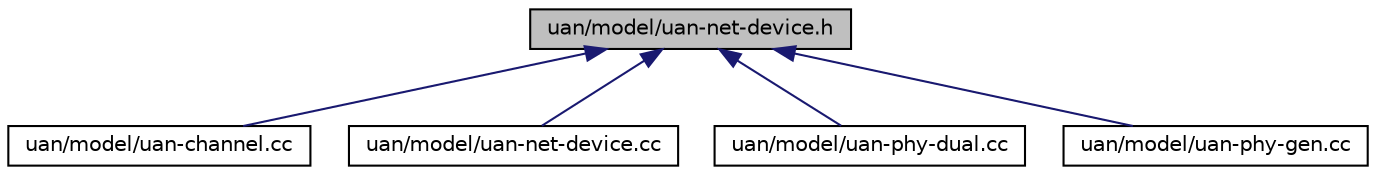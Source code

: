 digraph "uan/model/uan-net-device.h"
{
  edge [fontname="Helvetica",fontsize="10",labelfontname="Helvetica",labelfontsize="10"];
  node [fontname="Helvetica",fontsize="10",shape=record];
  Node1 [label="uan/model/uan-net-device.h",height=0.2,width=0.4,color="black", fillcolor="grey75", style="filled", fontcolor="black"];
  Node1 -> Node2 [dir="back",color="midnightblue",fontsize="10",style="solid"];
  Node2 [label="uan/model/uan-channel.cc",height=0.2,width=0.4,color="black", fillcolor="white", style="filled",URL="$d9/d2f/uan-channel_8cc.html"];
  Node1 -> Node3 [dir="back",color="midnightblue",fontsize="10",style="solid"];
  Node3 [label="uan/model/uan-net-device.cc",height=0.2,width=0.4,color="black", fillcolor="white", style="filled",URL="$d8/dce/uan-net-device_8cc.html"];
  Node1 -> Node4 [dir="back",color="midnightblue",fontsize="10",style="solid"];
  Node4 [label="uan/model/uan-phy-dual.cc",height=0.2,width=0.4,color="black", fillcolor="white", style="filled",URL="$dd/d63/uan-phy-dual_8cc.html"];
  Node1 -> Node5 [dir="back",color="midnightblue",fontsize="10",style="solid"];
  Node5 [label="uan/model/uan-phy-gen.cc",height=0.2,width=0.4,color="black", fillcolor="white", style="filled",URL="$d8/da0/uan-phy-gen_8cc.html"];
}
